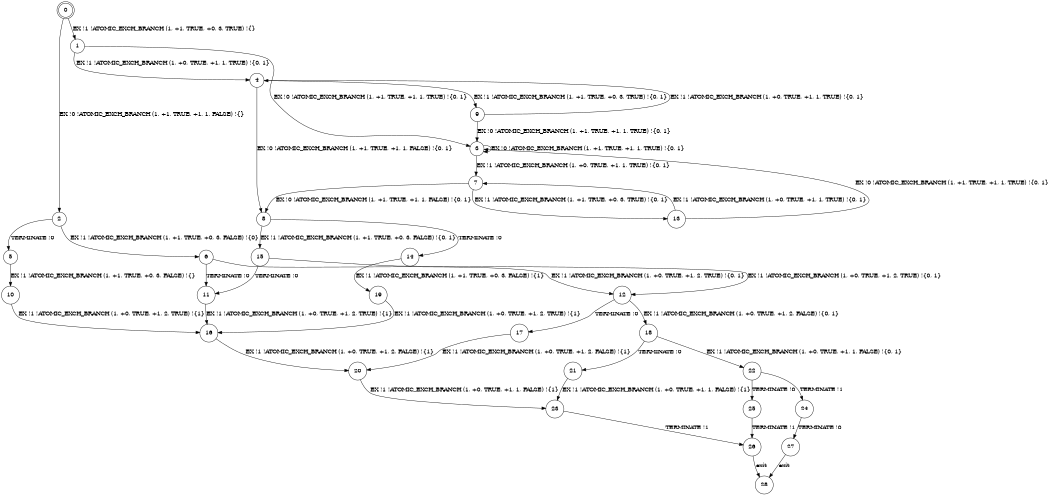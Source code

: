digraph BCG {
size = "7, 10.5";
center = TRUE;
node [shape = circle];
0 [peripheries = 2];
0 -> 1 [label = "EX !1 !ATOMIC_EXCH_BRANCH (1, +1, TRUE, +0, 3, TRUE) !{}"];
0 -> 2 [label = "EX !0 !ATOMIC_EXCH_BRANCH (1, +1, TRUE, +1, 1, FALSE) !{}"];
1 -> 3 [label = "EX !0 !ATOMIC_EXCH_BRANCH (1, +1, TRUE, +1, 1, TRUE) !{0, 1}"];
1 -> 4 [label = "EX !1 !ATOMIC_EXCH_BRANCH (1, +0, TRUE, +1, 1, TRUE) !{0, 1}"];
2 -> 5 [label = "TERMINATE !0"];
2 -> 6 [label = "EX !1 !ATOMIC_EXCH_BRANCH (1, +1, TRUE, +0, 3, FALSE) !{0}"];
3 -> 7 [label = "EX !1 !ATOMIC_EXCH_BRANCH (1, +0, TRUE, +1, 1, TRUE) !{0, 1}"];
3 -> 3 [label = "EX !0 !ATOMIC_EXCH_BRANCH (1, +1, TRUE, +1, 1, TRUE) !{0, 1}"];
4 -> 8 [label = "EX !0 !ATOMIC_EXCH_BRANCH (1, +1, TRUE, +1, 1, FALSE) !{0, 1}"];
4 -> 9 [label = "EX !1 !ATOMIC_EXCH_BRANCH (1, +1, TRUE, +0, 3, TRUE) !{0, 1}"];
5 -> 10 [label = "EX !1 !ATOMIC_EXCH_BRANCH (1, +1, TRUE, +0, 3, FALSE) !{}"];
6 -> 11 [label = "TERMINATE !0"];
6 -> 12 [label = "EX !1 !ATOMIC_EXCH_BRANCH (1, +0, TRUE, +1, 2, TRUE) !{0, 1}"];
7 -> 13 [label = "EX !1 !ATOMIC_EXCH_BRANCH (1, +1, TRUE, +0, 3, TRUE) !{0, 1}"];
7 -> 8 [label = "EX !0 !ATOMIC_EXCH_BRANCH (1, +1, TRUE, +1, 1, FALSE) !{0, 1}"];
8 -> 14 [label = "TERMINATE !0"];
8 -> 15 [label = "EX !1 !ATOMIC_EXCH_BRANCH (1, +1, TRUE, +0, 3, FALSE) !{0, 1}"];
9 -> 3 [label = "EX !0 !ATOMIC_EXCH_BRANCH (1, +1, TRUE, +1, 1, TRUE) !{0, 1}"];
9 -> 4 [label = "EX !1 !ATOMIC_EXCH_BRANCH (1, +0, TRUE, +1, 1, TRUE) !{0, 1}"];
10 -> 16 [label = "EX !1 !ATOMIC_EXCH_BRANCH (1, +0, TRUE, +1, 2, TRUE) !{1}"];
11 -> 16 [label = "EX !1 !ATOMIC_EXCH_BRANCH (1, +0, TRUE, +1, 2, TRUE) !{1}"];
12 -> 17 [label = "TERMINATE !0"];
12 -> 18 [label = "EX !1 !ATOMIC_EXCH_BRANCH (1, +0, TRUE, +1, 2, FALSE) !{0, 1}"];
13 -> 7 [label = "EX !1 !ATOMIC_EXCH_BRANCH (1, +0, TRUE, +1, 1, TRUE) !{0, 1}"];
13 -> 3 [label = "EX !0 !ATOMIC_EXCH_BRANCH (1, +1, TRUE, +1, 1, TRUE) !{0, 1}"];
14 -> 19 [label = "EX !1 !ATOMIC_EXCH_BRANCH (1, +1, TRUE, +0, 3, FALSE) !{1}"];
15 -> 11 [label = "TERMINATE !0"];
15 -> 12 [label = "EX !1 !ATOMIC_EXCH_BRANCH (1, +0, TRUE, +1, 2, TRUE) !{0, 1}"];
16 -> 20 [label = "EX !1 !ATOMIC_EXCH_BRANCH (1, +0, TRUE, +1, 2, FALSE) !{1}"];
17 -> 20 [label = "EX !1 !ATOMIC_EXCH_BRANCH (1, +0, TRUE, +1, 2, FALSE) !{1}"];
18 -> 21 [label = "TERMINATE !0"];
18 -> 22 [label = "EX !1 !ATOMIC_EXCH_BRANCH (1, +0, TRUE, +1, 1, FALSE) !{0, 1}"];
19 -> 16 [label = "EX !1 !ATOMIC_EXCH_BRANCH (1, +0, TRUE, +1, 2, TRUE) !{1}"];
20 -> 23 [label = "EX !1 !ATOMIC_EXCH_BRANCH (1, +0, TRUE, +1, 1, FALSE) !{1}"];
21 -> 23 [label = "EX !1 !ATOMIC_EXCH_BRANCH (1, +0, TRUE, +1, 1, FALSE) !{1}"];
22 -> 24 [label = "TERMINATE !1"];
22 -> 25 [label = "TERMINATE !0"];
23 -> 26 [label = "TERMINATE !1"];
24 -> 27 [label = "TERMINATE !0"];
25 -> 26 [label = "TERMINATE !1"];
26 -> 28 [label = "exit"];
27 -> 28 [label = "exit"];
}
